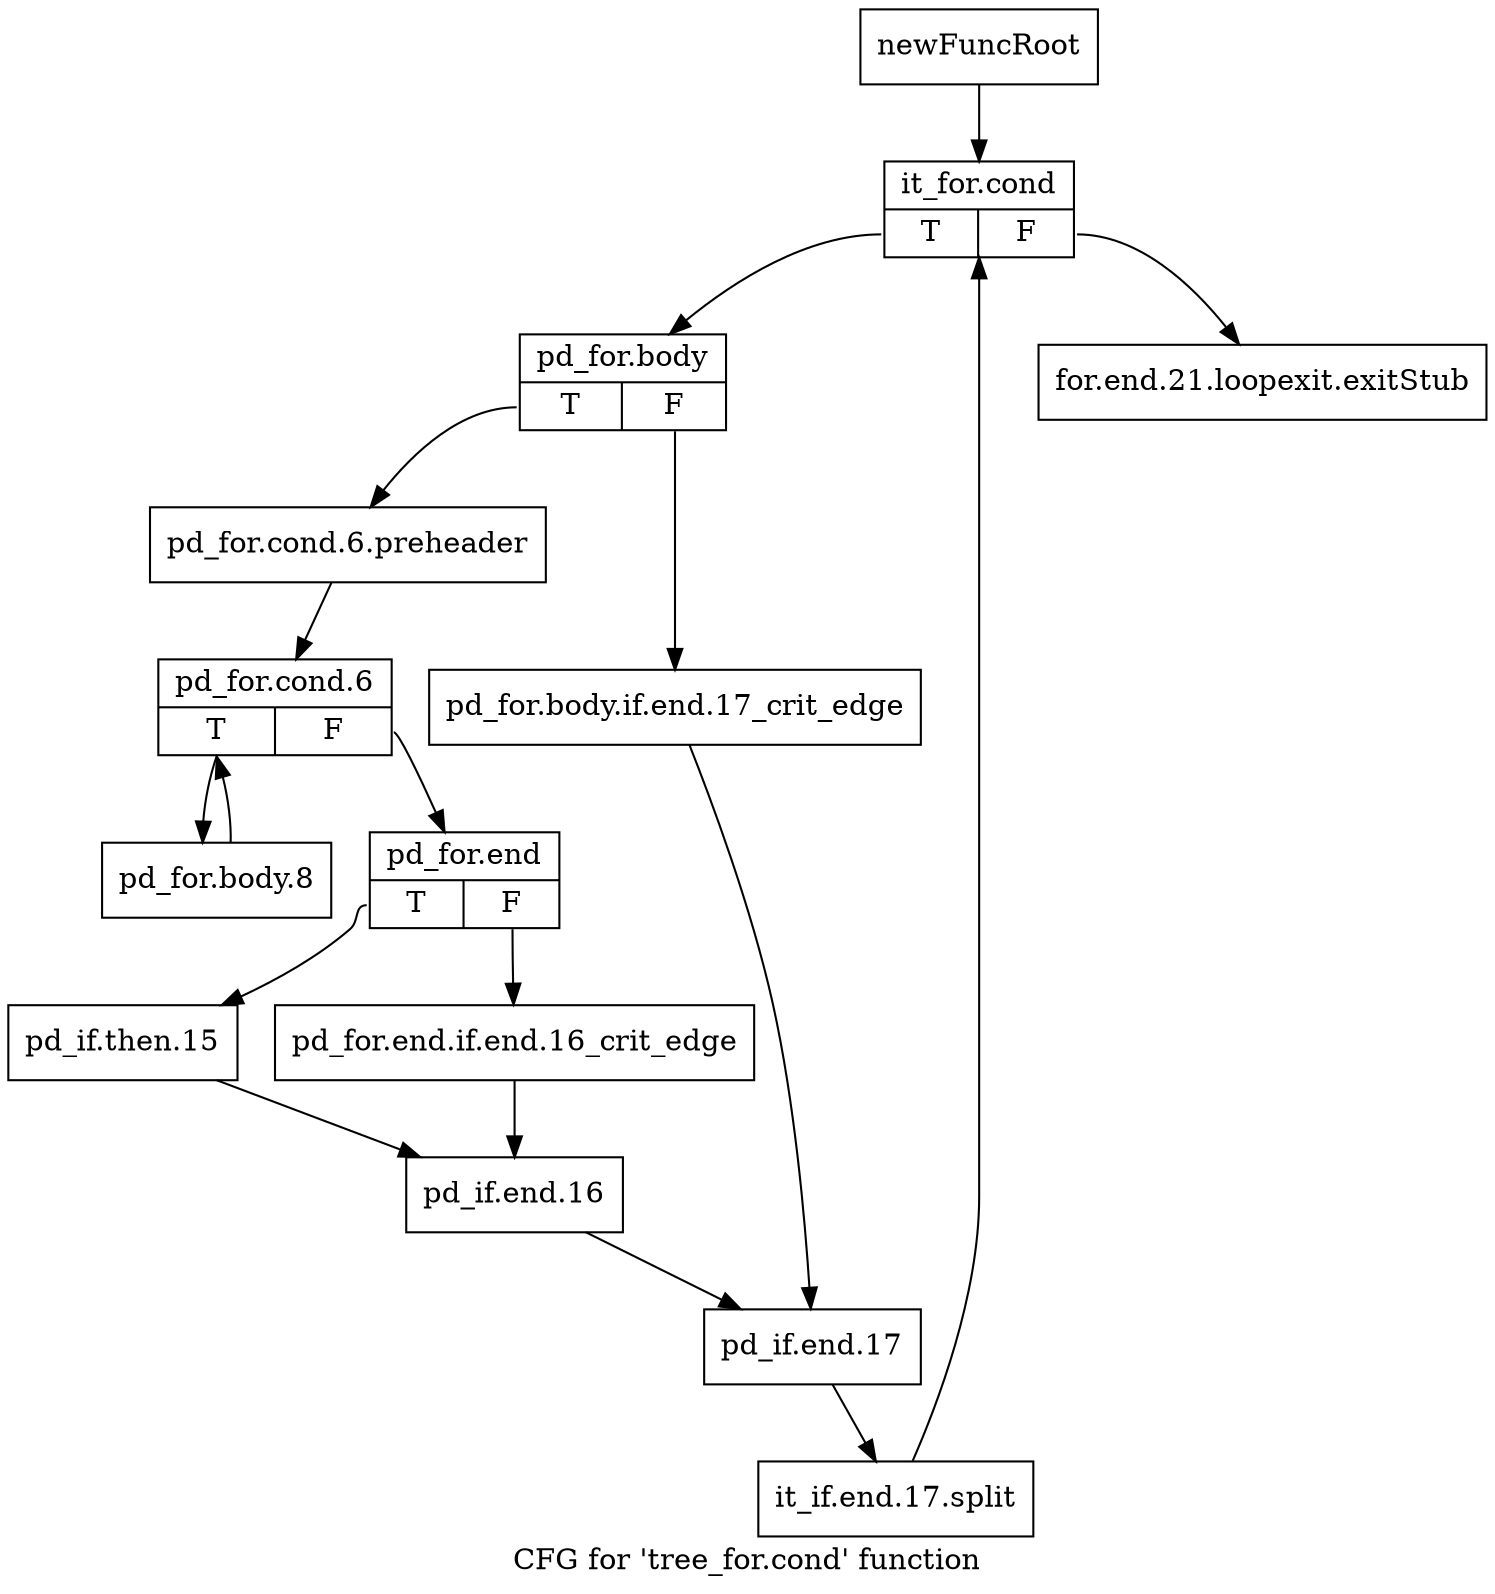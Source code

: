 digraph "CFG for 'tree_for.cond' function" {
	label="CFG for 'tree_for.cond' function";

	Node0x1168140 [shape=record,label="{newFuncRoot}"];
	Node0x1168140 -> Node0x11681e0;
	Node0x1168190 [shape=record,label="{for.end.21.loopexit.exitStub}"];
	Node0x11681e0 [shape=record,label="{it_for.cond|{<s0>T|<s1>F}}"];
	Node0x11681e0:s0 -> Node0x1168230;
	Node0x11681e0:s1 -> Node0x1168190;
	Node0x1168230 [shape=record,label="{pd_for.body|{<s0>T|<s1>F}}"];
	Node0x1168230:s0 -> Node0x11682d0;
	Node0x1168230:s1 -> Node0x1168280;
	Node0x1168280 [shape=record,label="{pd_for.body.if.end.17_crit_edge}"];
	Node0x1168280 -> Node0x1148850;
	Node0x11682d0 [shape=record,label="{pd_for.cond.6.preheader}"];
	Node0x11682d0 -> Node0x1168320;
	Node0x1168320 [shape=record,label="{pd_for.cond.6|{<s0>T|<s1>F}}"];
	Node0x1168320:s0 -> Node0x11488a0;
	Node0x1168320:s1 -> Node0x1168370;
	Node0x1168370 [shape=record,label="{pd_for.end|{<s0>T|<s1>F}}"];
	Node0x1168370:s0 -> Node0x1168410;
	Node0x1168370:s1 -> Node0x11683c0;
	Node0x11683c0 [shape=record,label="{pd_for.end.if.end.16_crit_edge}"];
	Node0x11683c0 -> Node0x1168460;
	Node0x1168410 [shape=record,label="{pd_if.then.15}"];
	Node0x1168410 -> Node0x1168460;
	Node0x1168460 [shape=record,label="{pd_if.end.16}"];
	Node0x1168460 -> Node0x1148850;
	Node0x1148850 [shape=record,label="{pd_if.end.17}"];
	Node0x1148850 -> Node0x1449110;
	Node0x1449110 [shape=record,label="{it_if.end.17.split}"];
	Node0x1449110 -> Node0x11681e0;
	Node0x11488a0 [shape=record,label="{pd_for.body.8}"];
	Node0x11488a0 -> Node0x1168320;
}
